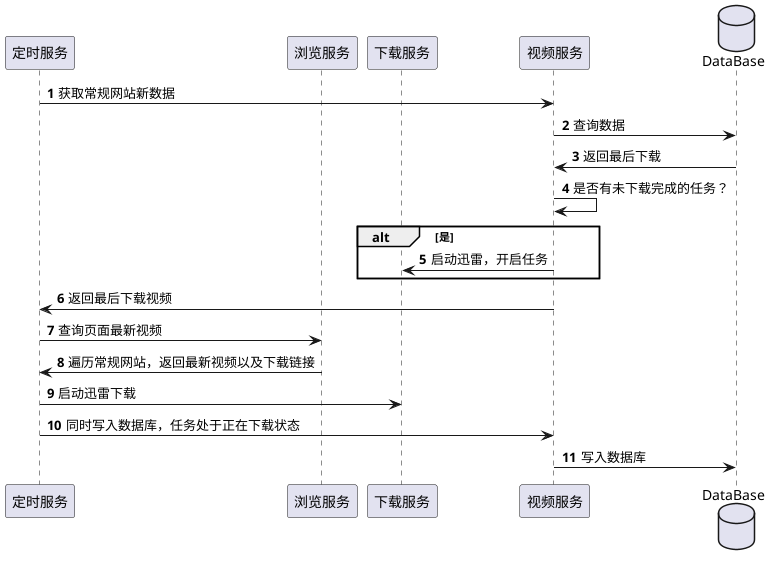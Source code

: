 @startuml
autonumber
participant ScheduleService as "定时服务"
participant BrowserService as "浏览服务"
participant XunLeiService  as "下载服务"
participant VideoService  as "视频服务"
database DataBase

ScheduleService -> VideoService : 获取常规网站新数据
VideoService -> DataBase :查询数据
DataBase -> VideoService :返回最后下载
VideoService -> VideoService : 是否有未下载完成的任务？
alt 是
    VideoService -> XunLeiService: 启动迅雷，开启任务
end
VideoService -> ScheduleService :返回最后下载视频
ScheduleService -> BrowserService :查询页面最新视频
ScheduleService <- BrowserService :遍历常规网站，返回最新视频以及下载链接
ScheduleService -> XunLeiService : 启动迅雷下载
ScheduleService -> VideoService :同时写入数据库，任务处于正在下载状态
VideoService -> DataBase: 写入数据库

@enduml